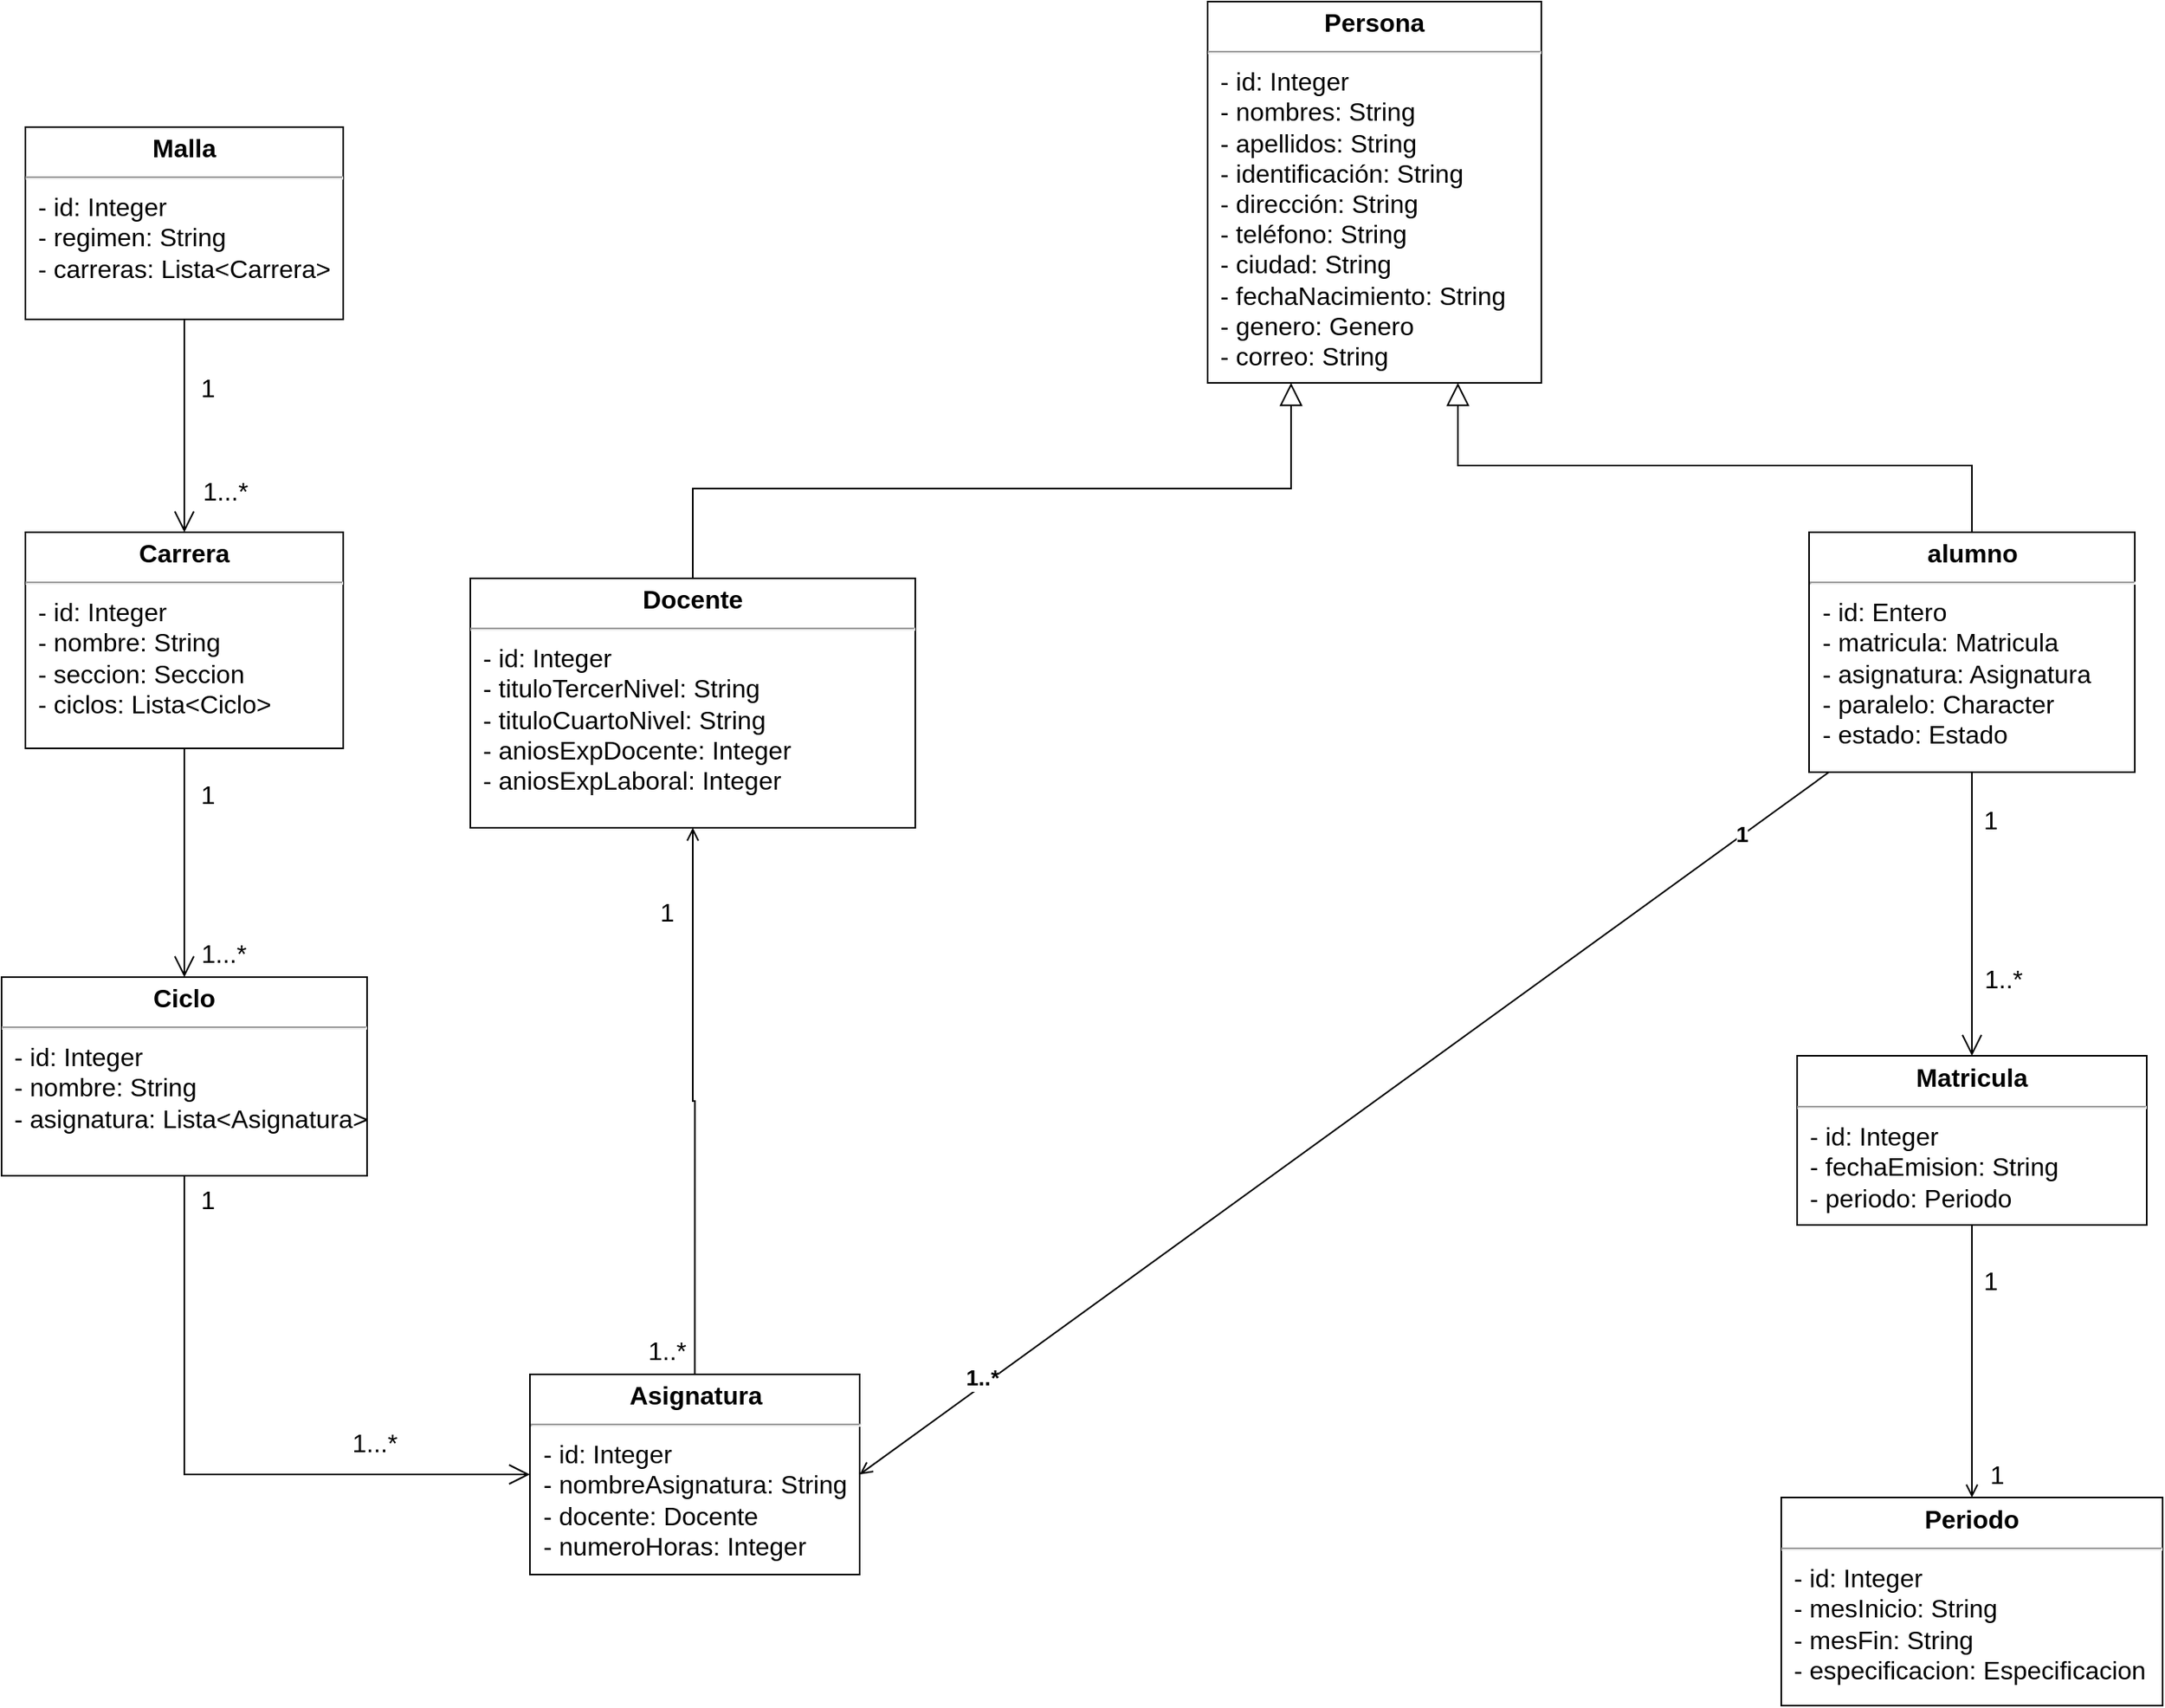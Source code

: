 <mxfile version="20.8.20" type="device"><diagram id="j-nWmPFFLAeN0lPUGux8" name="Página-1"><mxGraphModel dx="832" dy="444" grid="1" gridSize="10" guides="1" tooltips="1" connect="1" arrows="1" fold="1" page="1" pageScale="1" pageWidth="827" pageHeight="1169" math="0" shadow="0"><root><mxCell id="0"/><mxCell id="1" parent="0"/><mxCell id="DvNZ-NrCIyawREHQNAh3-2" value="&lt;p style=&quot;margin: 4px 0px 0px ; text-align: center ; font-size: 16px&quot;&gt;&lt;b&gt;&lt;font style=&quot;font-size: 16px&quot;&gt;&lt;font style=&quot;vertical-align: inherit;&quot;&gt;&lt;font style=&quot;vertical-align: inherit;&quot;&gt;Persona&lt;/font&gt;&lt;/font&gt;&lt;/font&gt;&lt;/b&gt;&lt;/p&gt;&lt;hr style=&quot;font-size: 16px&quot;&gt;&lt;p style=&quot;margin: 0px 0px 0px 8px ; font-size: 16px&quot;&gt;&lt;font style=&quot;vertical-align: inherit;&quot;&gt;&lt;font style=&quot;vertical-align: inherit;&quot;&gt;- id: Integer&lt;/font&gt;&lt;/font&gt;&lt;/p&gt;&lt;p style=&quot;margin: 0px 0px 0px 8px ; font-size: 16px&quot;&gt;&lt;font style=&quot;vertical-align: inherit;&quot;&gt;&lt;font style=&quot;vertical-align: inherit;&quot;&gt;- nombres: String&lt;/font&gt;&lt;/font&gt;&lt;/p&gt;&lt;p style=&quot;margin: 0px 0px 0px 8px ; font-size: 16px&quot;&gt;&lt;font style=&quot;vertical-align: inherit;&quot;&gt;&lt;font style=&quot;vertical-align: inherit;&quot;&gt;- apellidos: String&lt;/font&gt;&lt;/font&gt;&lt;/p&gt;&lt;p style=&quot;margin: 0px 0px 0px 8px ; font-size: 16px&quot;&gt;&lt;font style=&quot;vertical-align: inherit;&quot;&gt;&lt;font style=&quot;vertical-align: inherit;&quot;&gt;- identificación: String&lt;/font&gt;&lt;/font&gt;&lt;/p&gt;&lt;p style=&quot;margin: 0px 0px 0px 8px ; font-size: 16px&quot;&gt;&lt;font style=&quot;vertical-align: inherit;&quot;&gt;&lt;font style=&quot;vertical-align: inherit;&quot;&gt;- dirección: String&lt;/font&gt;&lt;/font&gt;&lt;/p&gt;&lt;p style=&quot;margin: 0px 0px 0px 8px ; font-size: 16px&quot;&gt;&lt;font style=&quot;vertical-align: inherit;&quot;&gt;&lt;font style=&quot;vertical-align: inherit;&quot;&gt;- teléfono: String&lt;/font&gt;&lt;/font&gt;&lt;/p&gt;&lt;p style=&quot;margin: 0px 0px 0px 8px ; font-size: 16px&quot;&gt;&lt;font style=&quot;vertical-align: inherit;&quot;&gt;&lt;font style=&quot;vertical-align: inherit;&quot;&gt;- ciudad: String&lt;/font&gt;&lt;/font&gt;&lt;/p&gt;&lt;p style=&quot;margin: 0px 0px 0px 8px ; font-size: 16px&quot;&gt;&lt;font style=&quot;vertical-align: inherit;&quot;&gt;&lt;font style=&quot;vertical-align: inherit;&quot;&gt;- fechaNacimiento: String&lt;/font&gt;&lt;/font&gt;&lt;br&gt;&lt;/p&gt;&lt;p style=&quot;margin: 0px 0px 0px 8px ; font-size: 16px&quot;&gt;&lt;font style=&quot;vertical-align: inherit;&quot;&gt;&lt;font style=&quot;vertical-align: inherit;&quot;&gt;- genero: Genero&lt;/font&gt;&lt;/font&gt;&lt;/p&gt;&lt;p style=&quot;margin: 0px 0px 0px 8px ; font-size: 16px&quot;&gt;&lt;font style=&quot;vertical-align: inherit;&quot;&gt;&lt;font style=&quot;vertical-align: inherit;&quot;&gt;- correo: String&lt;/font&gt;&lt;/font&gt;&lt;/p&gt;" style="verticalAlign=top;align=left;overflow=fill;fontSize=12;fontFamily=Helvetica;html=1;" parent="1" vertex="1"><mxGeometry x="829" y="30" width="210" height="240" as="geometry"/></mxCell><mxCell id="DvNZ-NrCIyawREHQNAh3-7" value="&lt;p style=&quot;margin: 4px 0px 0px ; text-align: center ; font-size: 16px&quot;&gt;&lt;b&gt;Asignatura&lt;/b&gt;&lt;/p&gt;&lt;hr style=&quot;font-size: 16px&quot;&gt;&lt;p style=&quot;margin: 0px 0px 0px 8px ; font-size: 16px&quot;&gt;- id: Integer&lt;/p&gt;&lt;p style=&quot;margin: 0px 0px 0px 8px ; font-size: 16px&quot;&gt;&lt;span&gt;- nombreAsignatura: String&lt;/span&gt;&lt;/p&gt;&lt;p style=&quot;margin: 0px 0px 0px 8px ; font-size: 16px&quot;&gt;- docente: Docente&lt;/p&gt;&lt;p style=&quot;margin: 0px 0px 0px 8px ; font-size: 16px&quot;&gt;- numeroHoras: Integer&lt;/p&gt;" style="verticalAlign=top;align=left;overflow=fill;fontSize=12;fontFamily=Helvetica;html=1;" parent="1" vertex="1"><mxGeometry x="402.5" y="894" width="207.5" height="126" as="geometry"/></mxCell><mxCell id="M5KIkAKBlHh75h6vi6zd-1" style="edgeStyle=orthogonalEdgeStyle;rounded=0;orthogonalLoop=1;jettySize=auto;html=1;exitX=0.5;exitY=1;exitDx=0;exitDy=0;entryX=0.5;entryY=0;entryDx=0;entryDy=0;endArrow=open;endFill=0;endSize=11;" parent="1" source="DvNZ-NrCIyawREHQNAh3-8" target="DvNZ-NrCIyawREHQNAh3-9" edge="1"><mxGeometry relative="1" as="geometry"/></mxCell><mxCell id="DvNZ-NrCIyawREHQNAh3-8" value="&lt;p style=&quot;margin: 4px 0px 0px ; text-align: center ; font-size: 16px&quot;&gt;&lt;b&gt;&lt;font style=&quot;font-size: 16px&quot;&gt;Malla&lt;/font&gt;&lt;/b&gt;&lt;/p&gt;&lt;hr style=&quot;font-size: 16px&quot;&gt;&lt;p style=&quot;margin: 0px 0px 0px 8px ; font-size: 16px&quot;&gt;- id: Integer&lt;/p&gt;&lt;p style=&quot;margin: 0px 0px 0px 8px ; font-size: 16px&quot;&gt;- regimen: String&lt;/p&gt;&lt;p style=&quot;margin: 0px 0px 0px 8px ; font-size: 16px&quot;&gt;- carreras: Lista&amp;lt;Carrera&amp;gt;&lt;/p&gt;" style="verticalAlign=top;align=left;overflow=fill;fontSize=12;fontFamily=Helvetica;html=1;" parent="1" vertex="1"><mxGeometry x="85" y="109" width="200" height="121" as="geometry"/></mxCell><mxCell id="M5KIkAKBlHh75h6vi6zd-3" style="edgeStyle=orthogonalEdgeStyle;rounded=0;orthogonalLoop=1;jettySize=auto;html=1;exitX=0.5;exitY=1;exitDx=0;exitDy=0;endArrow=open;endFill=0;endSize=11;" parent="1" source="DvNZ-NrCIyawREHQNAh3-9" target="M5KIkAKBlHh75h6vi6zd-2" edge="1"><mxGeometry relative="1" as="geometry"/></mxCell><mxCell id="DvNZ-NrCIyawREHQNAh3-9" value="&lt;p style=&quot;margin: 4px 0px 0px ; text-align: center ; font-size: 16px&quot;&gt;&lt;b&gt;Carrera&lt;/b&gt;&lt;/p&gt;&lt;hr style=&quot;font-size: 16px&quot;&gt;&lt;p style=&quot;margin: 0px 0px 0px 8px ; font-size: 16px&quot;&gt;- id: Integer&lt;/p&gt;&lt;p style=&quot;margin: 0px 0px 0px 8px ; font-size: 16px&quot;&gt;- nombre: String&lt;/p&gt;&lt;p style=&quot;margin: 0px 0px 0px 8px ; font-size: 16px&quot;&gt;- seccion: Seccion&lt;/p&gt;&lt;p style=&quot;margin: 0px 0px 0px 8px ; font-size: 16px&quot;&gt;- ciclos: Lista&amp;lt;Ciclo&amp;gt;&lt;/p&gt;" style="verticalAlign=top;align=left;overflow=fill;fontSize=12;fontFamily=Helvetica;html=1;" parent="1" vertex="1"><mxGeometry x="85" y="364" width="200" height="136" as="geometry"/></mxCell><mxCell id="nR4el9tw99UENmz8jfJ2-2" style="edgeStyle=orthogonalEdgeStyle;rounded=0;orthogonalLoop=1;jettySize=auto;html=1;exitX=0.5;exitY=1;exitDx=0;exitDy=0;entryX=0;entryY=0.5;entryDx=0;entryDy=0;endArrow=open;endFill=0;endSize=11;" parent="1" source="M5KIkAKBlHh75h6vi6zd-2" target="DvNZ-NrCIyawREHQNAh3-7" edge="1"><mxGeometry relative="1" as="geometry"/></mxCell><mxCell id="M5KIkAKBlHh75h6vi6zd-2" value="&lt;p style=&quot;margin: 4px 0px 0px ; text-align: center ; font-size: 16px&quot;&gt;&lt;b&gt;Ciclo&lt;/b&gt;&lt;/p&gt;&lt;hr style=&quot;font-size: 16px&quot;&gt;&lt;p style=&quot;margin: 0px 0px 0px 8px ; font-size: 16px&quot;&gt;- id: Integer&lt;/p&gt;&lt;p style=&quot;margin: 0px 0px 0px 8px ; font-size: 16px&quot;&gt;- nombre: String&lt;/p&gt;&lt;p style=&quot;margin: 0px 0px 0px 8px ; font-size: 16px&quot;&gt;- asignatura: Lista&amp;lt;Asignatura&amp;gt;&lt;/p&gt;" style="verticalAlign=top;align=left;overflow=fill;fontSize=12;fontFamily=Helvetica;html=1;" parent="1" vertex="1"><mxGeometry x="70" y="644" width="230" height="125" as="geometry"/></mxCell><mxCell id="M5KIkAKBlHh75h6vi6zd-9" style="edgeStyle=orthogonalEdgeStyle;rounded=0;orthogonalLoop=1;jettySize=auto;html=1;exitX=0.5;exitY=0;exitDx=0;exitDy=0;entryX=0.75;entryY=1;entryDx=0;entryDy=0;endArrow=block;endFill=0;endSize=12;" parent="1" source="M5KIkAKBlHh75h6vi6zd-4" target="DvNZ-NrCIyawREHQNAh3-2" edge="1"><mxGeometry relative="1" as="geometry"/></mxCell><mxCell id="nR4el9tw99UENmz8jfJ2-5" style="edgeStyle=orthogonalEdgeStyle;rounded=0;orthogonalLoop=1;jettySize=auto;html=1;exitX=0.5;exitY=1;exitDx=0;exitDy=0;entryX=0.5;entryY=0;entryDx=0;entryDy=0;endArrow=open;endFill=0;endSize=11;" parent="1" source="M5KIkAKBlHh75h6vi6zd-4" target="M5KIkAKBlHh75h6vi6zd-12" edge="1"><mxGeometry relative="1" as="geometry"/></mxCell><mxCell id="JhUPzfH5a9O7ZzbLrE3e-1" style="rounded=0;orthogonalLoop=1;jettySize=auto;html=1;entryX=1;entryY=0.5;entryDx=0;entryDy=0;endArrow=open;endFill=0;exitX=0.061;exitY=1;exitDx=0;exitDy=0;exitPerimeter=0;" parent="1" source="M5KIkAKBlHh75h6vi6zd-4" target="DvNZ-NrCIyawREHQNAh3-7" edge="1"><mxGeometry relative="1" as="geometry"/></mxCell><mxCell id="JhUPzfH5a9O7ZzbLrE3e-2" value="1" style="edgeLabel;html=1;align=center;verticalAlign=middle;resizable=0;points=[];fontSize=14;fontStyle=1" parent="JhUPzfH5a9O7ZzbLrE3e-1" vertex="1" connectable="0"><mxGeometry x="-0.819" y="-1" relative="1" as="geometry"><mxPoint as="offset"/></mxGeometry></mxCell><mxCell id="JhUPzfH5a9O7ZzbLrE3e-3" value="1..*" style="edgeLabel;html=1;align=center;verticalAlign=middle;resizable=0;points=[];fontSize=14;fontStyle=1" parent="JhUPzfH5a9O7ZzbLrE3e-1" vertex="1" connectable="0"><mxGeometry x="0.732" y="-2" relative="1" as="geometry"><mxPoint x="-4" as="offset"/></mxGeometry></mxCell><mxCell id="M5KIkAKBlHh75h6vi6zd-4" value="&lt;p style=&quot;margin: 4px 0px 0px ; text-align: center ; font-size: 16px&quot;&gt;&lt;b&gt;&lt;font style=&quot;font-size: 16px&quot;&gt;&lt;font style=&quot;vertical-align: inherit;&quot;&gt;&lt;font style=&quot;vertical-align: inherit;&quot;&gt;alumno&lt;/font&gt;&lt;/font&gt;&lt;/font&gt;&lt;/b&gt;&lt;/p&gt;&lt;hr style=&quot;font-size: 16px&quot;&gt;&lt;p style=&quot;margin: 0px 0px 0px 8px ; font-size: 16px&quot;&gt;&lt;font style=&quot;vertical-align: inherit;&quot;&gt;&lt;font style=&quot;vertical-align: inherit;&quot;&gt;- id: Entero&lt;/font&gt;&lt;/font&gt;&lt;/p&gt;&lt;p style=&quot;margin: 0px 0px 0px 8px ; font-size: 16px&quot;&gt;&lt;font style=&quot;vertical-align: inherit;&quot;&gt;&lt;font style=&quot;vertical-align: inherit;&quot;&gt;- matricula: Matricula&lt;/font&gt;&lt;/font&gt;&lt;/p&gt;&lt;p style=&quot;margin: 0px 0px 0px 8px ; font-size: 16px&quot;&gt;&lt;font style=&quot;vertical-align: inherit;&quot;&gt;&lt;font style=&quot;vertical-align: inherit;&quot;&gt;- asignatura: Asignatura&lt;/font&gt;&lt;/font&gt;&lt;/p&gt;&lt;p style=&quot;margin: 0px 0px 0px 8px ; font-size: 16px&quot;&gt;&lt;font style=&quot;vertical-align: inherit;&quot;&gt;&lt;font style=&quot;vertical-align: inherit;&quot;&gt;- paralelo: Character&amp;nbsp;&lt;br&gt;&lt;/font&gt;&lt;/font&gt;&lt;/p&gt;&lt;p style=&quot;margin: 0px 0px 0px 8px ; font-size: 16px&quot;&gt;&lt;font style=&quot;vertical-align: inherit;&quot;&gt;&lt;font style=&quot;vertical-align: inherit;&quot;&gt;- estado: Estado&lt;br&gt;&lt;/font&gt;&lt;/font&gt;&lt;/p&gt;" style="verticalAlign=top;align=left;overflow=fill;fontSize=12;fontFamily=Helvetica;html=1;" parent="1" vertex="1"><mxGeometry x="1207.5" y="364" width="205" height="151" as="geometry"/></mxCell><mxCell id="M5KIkAKBlHh75h6vi6zd-8" style="edgeStyle=orthogonalEdgeStyle;rounded=0;orthogonalLoop=1;jettySize=auto;html=1;exitX=0.5;exitY=0;exitDx=0;exitDy=0;entryX=0.25;entryY=1;entryDx=0;entryDy=0;endArrow=block;endFill=0;endSize=12;" parent="1" source="M5KIkAKBlHh75h6vi6zd-5" target="DvNZ-NrCIyawREHQNAh3-2" edge="1"><mxGeometry relative="1" as="geometry"/></mxCell><mxCell id="nR4el9tw99UENmz8jfJ2-3" style="edgeStyle=orthogonalEdgeStyle;rounded=0;orthogonalLoop=1;jettySize=auto;html=1;exitX=0.5;exitY=1;exitDx=0;exitDy=0;entryX=0.5;entryY=0;entryDx=0;entryDy=0;endArrow=none;endFill=0;startArrow=open;startFill=0;" parent="1" source="M5KIkAKBlHh75h6vi6zd-5" target="DvNZ-NrCIyawREHQNAh3-7" edge="1"><mxGeometry relative="1" as="geometry"/></mxCell><mxCell id="M5KIkAKBlHh75h6vi6zd-5" value="&lt;p style=&quot;margin: 4px 0px 0px ; text-align: center ; font-size: 16px&quot;&gt;&lt;b&gt;Docente&lt;/b&gt;&lt;/p&gt;&lt;hr style=&quot;font-size: 16px&quot;&gt;&lt;p style=&quot;margin: 0px 0px 0px 8px ; font-size: 16px&quot;&gt;- id: Integer&lt;/p&gt;&lt;p style=&quot;margin: 0px 0px 0px 8px ; font-size: 16px&quot;&gt;- tituloTercerNivel: String&lt;/p&gt;&lt;p style=&quot;margin: 0px 0px 0px 8px ; font-size: 16px&quot;&gt;- tituloCuartoNivel: String&lt;/p&gt;&lt;p style=&quot;margin: 0px 0px 0px 8px ; font-size: 16px&quot;&gt;- aniosExpDocente: Integer&lt;/p&gt;&lt;p style=&quot;margin: 0px 0px 0px 8px ; font-size: 16px&quot;&gt;- aniosExpLaboral: Integer&lt;/p&gt;" style="verticalAlign=top;align=left;overflow=fill;fontSize=12;fontFamily=Helvetica;html=1;" parent="1" vertex="1"><mxGeometry x="365" y="393" width="280" height="157" as="geometry"/></mxCell><mxCell id="nR4el9tw99UENmz8jfJ2-6" style="edgeStyle=orthogonalEdgeStyle;rounded=0;orthogonalLoop=1;jettySize=auto;html=1;exitX=0.5;exitY=1;exitDx=0;exitDy=0;entryX=0.5;entryY=0;entryDx=0;entryDy=0;endArrow=open;endFill=0;startArrow=none;startFill=0;startSize=11;" parent="1" source="M5KIkAKBlHh75h6vi6zd-12" target="UE4JMvJBwic0vmkGtRw9-1" edge="1"><mxGeometry relative="1" as="geometry"/></mxCell><mxCell id="M5KIkAKBlHh75h6vi6zd-12" value="&lt;p style=&quot;margin: 4px 0px 0px ; text-align: center ; font-size: 16px&quot;&gt;&lt;b&gt;&lt;font style=&quot;font-size: 16px&quot;&gt;Matricula&lt;/font&gt;&lt;/b&gt;&lt;/p&gt;&lt;hr style=&quot;font-size: 16px&quot;&gt;&lt;p style=&quot;margin: 0px 0px 0px 8px ; font-size: 16px&quot;&gt;- id: Integer&lt;/p&gt;&lt;p style=&quot;margin: 0px 0px 0px 8px ; font-size: 16px&quot;&gt;- fechaEmision: String&lt;/p&gt;&lt;p style=&quot;margin: 0px 0px 0px 8px ; font-size: 16px&quot;&gt;- periodo: Periodo&lt;/p&gt;" style="verticalAlign=top;align=left;overflow=fill;fontSize=12;fontFamily=Helvetica;html=1;" parent="1" vertex="1"><mxGeometry x="1200" y="693.5" width="220" height="106.5" as="geometry"/></mxCell><mxCell id="M5KIkAKBlHh75h6vi6zd-29" value="&lt;font style=&quot;font-size: 16px&quot;&gt;1&lt;/font&gt;" style="text;html=1;strokeColor=none;fillColor=none;align=center;verticalAlign=middle;whiteSpace=wrap;rounded=0;" parent="1" vertex="1"><mxGeometry x="170" y="514" width="60" height="30" as="geometry"/></mxCell><mxCell id="M5KIkAKBlHh75h6vi6zd-31" value="&lt;font style=&quot;font-size: 16px&quot;&gt;1...*&lt;/font&gt;" style="text;html=1;strokeColor=none;fillColor=none;align=center;verticalAlign=middle;whiteSpace=wrap;rounded=0;" parent="1" vertex="1"><mxGeometry x="180" y="614" width="60" height="30" as="geometry"/></mxCell><mxCell id="M5KIkAKBlHh75h6vi6zd-32" value="&lt;font style=&quot;font-size: 16px&quot;&gt;1&lt;/font&gt;" style="text;html=1;strokeColor=none;fillColor=none;align=center;verticalAlign=middle;whiteSpace=wrap;rounded=0;" parent="1" vertex="1"><mxGeometry x="170" y="769" width="60" height="30" as="geometry"/></mxCell><mxCell id="M5KIkAKBlHh75h6vi6zd-33" value="&lt;font style=&quot;font-size: 16px&quot;&gt;1...*&lt;/font&gt;" style="text;html=1;strokeColor=none;fillColor=none;align=center;verticalAlign=middle;whiteSpace=wrap;rounded=0;" parent="1" vertex="1"><mxGeometry x="275" y="921.5" width="60" height="30" as="geometry"/></mxCell><mxCell id="UE4JMvJBwic0vmkGtRw9-1" value="&lt;p style=&quot;margin: 4px 0px 0px ; text-align: center ; font-size: 16px&quot;&gt;&lt;b&gt;&lt;font style=&quot;font-size: 16px&quot;&gt;Periodo&lt;/font&gt;&lt;/b&gt;&lt;/p&gt;&lt;hr style=&quot;font-size: 16px&quot;&gt;&lt;p style=&quot;margin: 0px 0px 0px 8px ; font-size: 16px&quot;&gt;- id: Integer&lt;/p&gt;&lt;p style=&quot;margin: 0px 0px 0px 8px ; font-size: 16px&quot;&gt;- mesInicio: String&lt;br&gt;&lt;/p&gt;&lt;p style=&quot;margin: 0px 0px 0px 8px ; font-size: 16px&quot;&gt;- mesFin: String&lt;/p&gt;&lt;p style=&quot;margin: 0px 0px 0px 8px ; font-size: 16px&quot;&gt;- especificacion: Especificacion&lt;/p&gt;" style="verticalAlign=top;align=left;overflow=fill;fontSize=12;fontFamily=Helvetica;html=1;" parent="1" vertex="1"><mxGeometry x="1190" y="971.5" width="240" height="131" as="geometry"/></mxCell><mxCell id="UE4JMvJBwic0vmkGtRw9-5" value="&lt;font style=&quot;font-size: 16px&quot;&gt;1&lt;/font&gt;" style="text;html=1;strokeColor=none;fillColor=none;align=center;verticalAlign=middle;whiteSpace=wrap;rounded=0;" parent="1" vertex="1"><mxGeometry x="459" y="588" width="60" height="30" as="geometry"/></mxCell><mxCell id="UE4JMvJBwic0vmkGtRw9-6" value="&lt;font style=&quot;font-size: 16px&quot;&gt;1..*&lt;/font&gt;" style="text;html=1;strokeColor=none;fillColor=none;align=center;verticalAlign=middle;whiteSpace=wrap;rounded=0;" parent="1" vertex="1"><mxGeometry x="459" y="864" width="60" height="30" as="geometry"/></mxCell><mxCell id="nR4el9tw99UENmz8jfJ2-7" value="&lt;font style=&quot;font-size: 16px&quot;&gt;1&lt;/font&gt;" style="text;html=1;strokeColor=none;fillColor=none;align=center;verticalAlign=middle;whiteSpace=wrap;rounded=0;" parent="1" vertex="1"><mxGeometry x="1292" y="530" width="60" height="30" as="geometry"/></mxCell><mxCell id="nR4el9tw99UENmz8jfJ2-8" value="&lt;font style=&quot;font-size: 16px&quot;&gt;1..*&lt;/font&gt;" style="text;html=1;strokeColor=none;fillColor=none;align=center;verticalAlign=middle;whiteSpace=wrap;rounded=0;" parent="1" vertex="1"><mxGeometry x="1300" y="630" width="60" height="30" as="geometry"/></mxCell><mxCell id="nR4el9tw99UENmz8jfJ2-9" value="&lt;font style=&quot;font-size: 16px&quot;&gt;1&lt;/font&gt;" style="text;html=1;strokeColor=none;fillColor=none;align=center;verticalAlign=middle;whiteSpace=wrap;rounded=0;" parent="1" vertex="1"><mxGeometry x="1296" y="941.5" width="60" height="30" as="geometry"/></mxCell><mxCell id="nR4el9tw99UENmz8jfJ2-19" value="&lt;font style=&quot;font-size: 16px&quot;&gt;1&lt;/font&gt;" style="text;html=1;strokeColor=none;fillColor=none;align=center;verticalAlign=middle;whiteSpace=wrap;rounded=0;" parent="1" vertex="1"><mxGeometry x="1292" y="820" width="60" height="30" as="geometry"/></mxCell><mxCell id="0Np2nf6LMEM8f-ZEiZLj-1" value="&lt;font style=&quot;font-size: 16px&quot;&gt;1&lt;/font&gt;" style="text;html=1;strokeColor=none;fillColor=none;align=center;verticalAlign=middle;whiteSpace=wrap;rounded=0;" parent="1" vertex="1"><mxGeometry x="170" y="258" width="60" height="30" as="geometry"/></mxCell><mxCell id="0Np2nf6LMEM8f-ZEiZLj-2" value="&lt;font style=&quot;font-size: 16px&quot;&gt;1...*&lt;/font&gt;" style="text;html=1;strokeColor=none;fillColor=none;align=center;verticalAlign=middle;whiteSpace=wrap;rounded=0;" parent="1" vertex="1"><mxGeometry x="181" y="323" width="60" height="30" as="geometry"/></mxCell></root></mxGraphModel></diagram></mxfile>